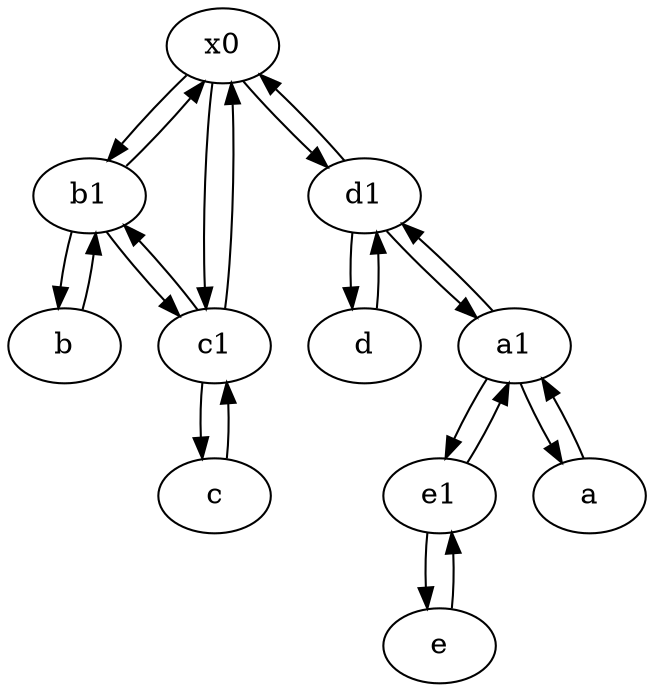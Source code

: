 digraph  {
	x0;
	c [pos="20,10!"];
	b [pos="50,20!"];
	e1 [pos="25,45!"];
	d [pos="20,30!"];
	b1 [pos="45,20!"];
	e [pos="30,50!"];
	a [pos="40,10!"];
	a1 [pos="40,15!"];
	d1 [pos="25,30!"];
	c1 [pos="30,15!"];
	b1 -> c1;
	c1 -> x0;
	x0 -> c1;
	b1 -> b;
	d1 -> a1;
	a1 -> a;
	c1 -> b1;
	a -> a1;
	x0 -> d1;
	e -> e1;
	a1 -> e1;
	c1 -> c;
	a1 -> d1;
	b -> b1;
	d1 -> d;
	x0 -> b1;
	e1 -> e;
	e1 -> a1;
	d -> d1;
	d1 -> x0;
	b1 -> x0;
	c -> c1;

	}